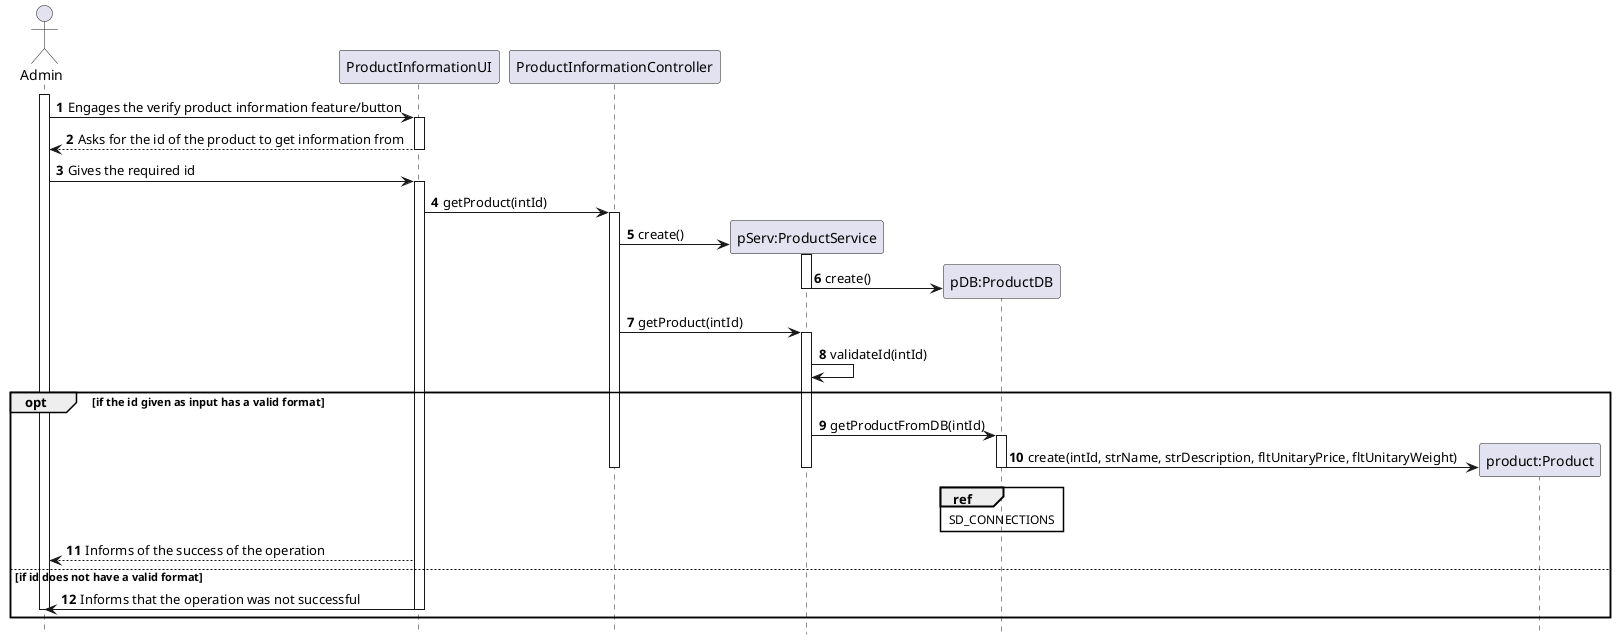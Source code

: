 @startuml
autonumber
hide footbox

actor "Admin" as U

participant "ProductInformationUI" as UI
participant "ProductInformationController" as CTRL
participant "pServ:ProductService" as SER
participant "pDB:ProductDB" as DB
participant "product:Product" as PROD

activate U
U -> UI : Engages the verify product information feature/button
activate UI
UI --> U : Asks for the id of the product to get information from
deactivate UI
U -> UI : Gives the required id
activate UI
UI -> CTRL : getProduct(intId)
activate CTRL
CTRL -> SER** : create()
activate SER
SER -> DB** : create()
deactivate SER

CTRL -> SER : getProduct(intId)
activate SER
SER -> SER : validateId(intId)
opt if the id given as input has a valid format
SER -> DB : getProductFromDB(intId)
activate DB
DB -> PROD** : create(intId, strName, strDescription, fltUnitaryPrice, fltUnitaryWeight)
deactivate DB
ref over DB
SD_CONNECTIONS
end ref
deactivate SER
deactivate CTRL
deactivate CTRL
UI --> U : Informs of the success of the operation
else if id does not have a valid format
UI -> U : Informs that the operation was not successful
deactivate UI
deactivate U
end opt

@enduml